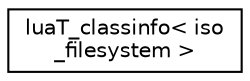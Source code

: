 digraph "Graphical Class Hierarchy"
{
 // LATEX_PDF_SIZE
  edge [fontname="Helvetica",fontsize="10",labelfontname="Helvetica",labelfontsize="10"];
  node [fontname="Helvetica",fontsize="10",shape=record];
  rankdir="LR";
  Node0 [label="luaT_classinfo\< iso\l_filesystem \>",height=0.2,width=0.4,color="black", fillcolor="white", style="filled",URL="$structluaT__classinfo_3_01iso__filesystem_01_4.html",tooltip=" "];
}
